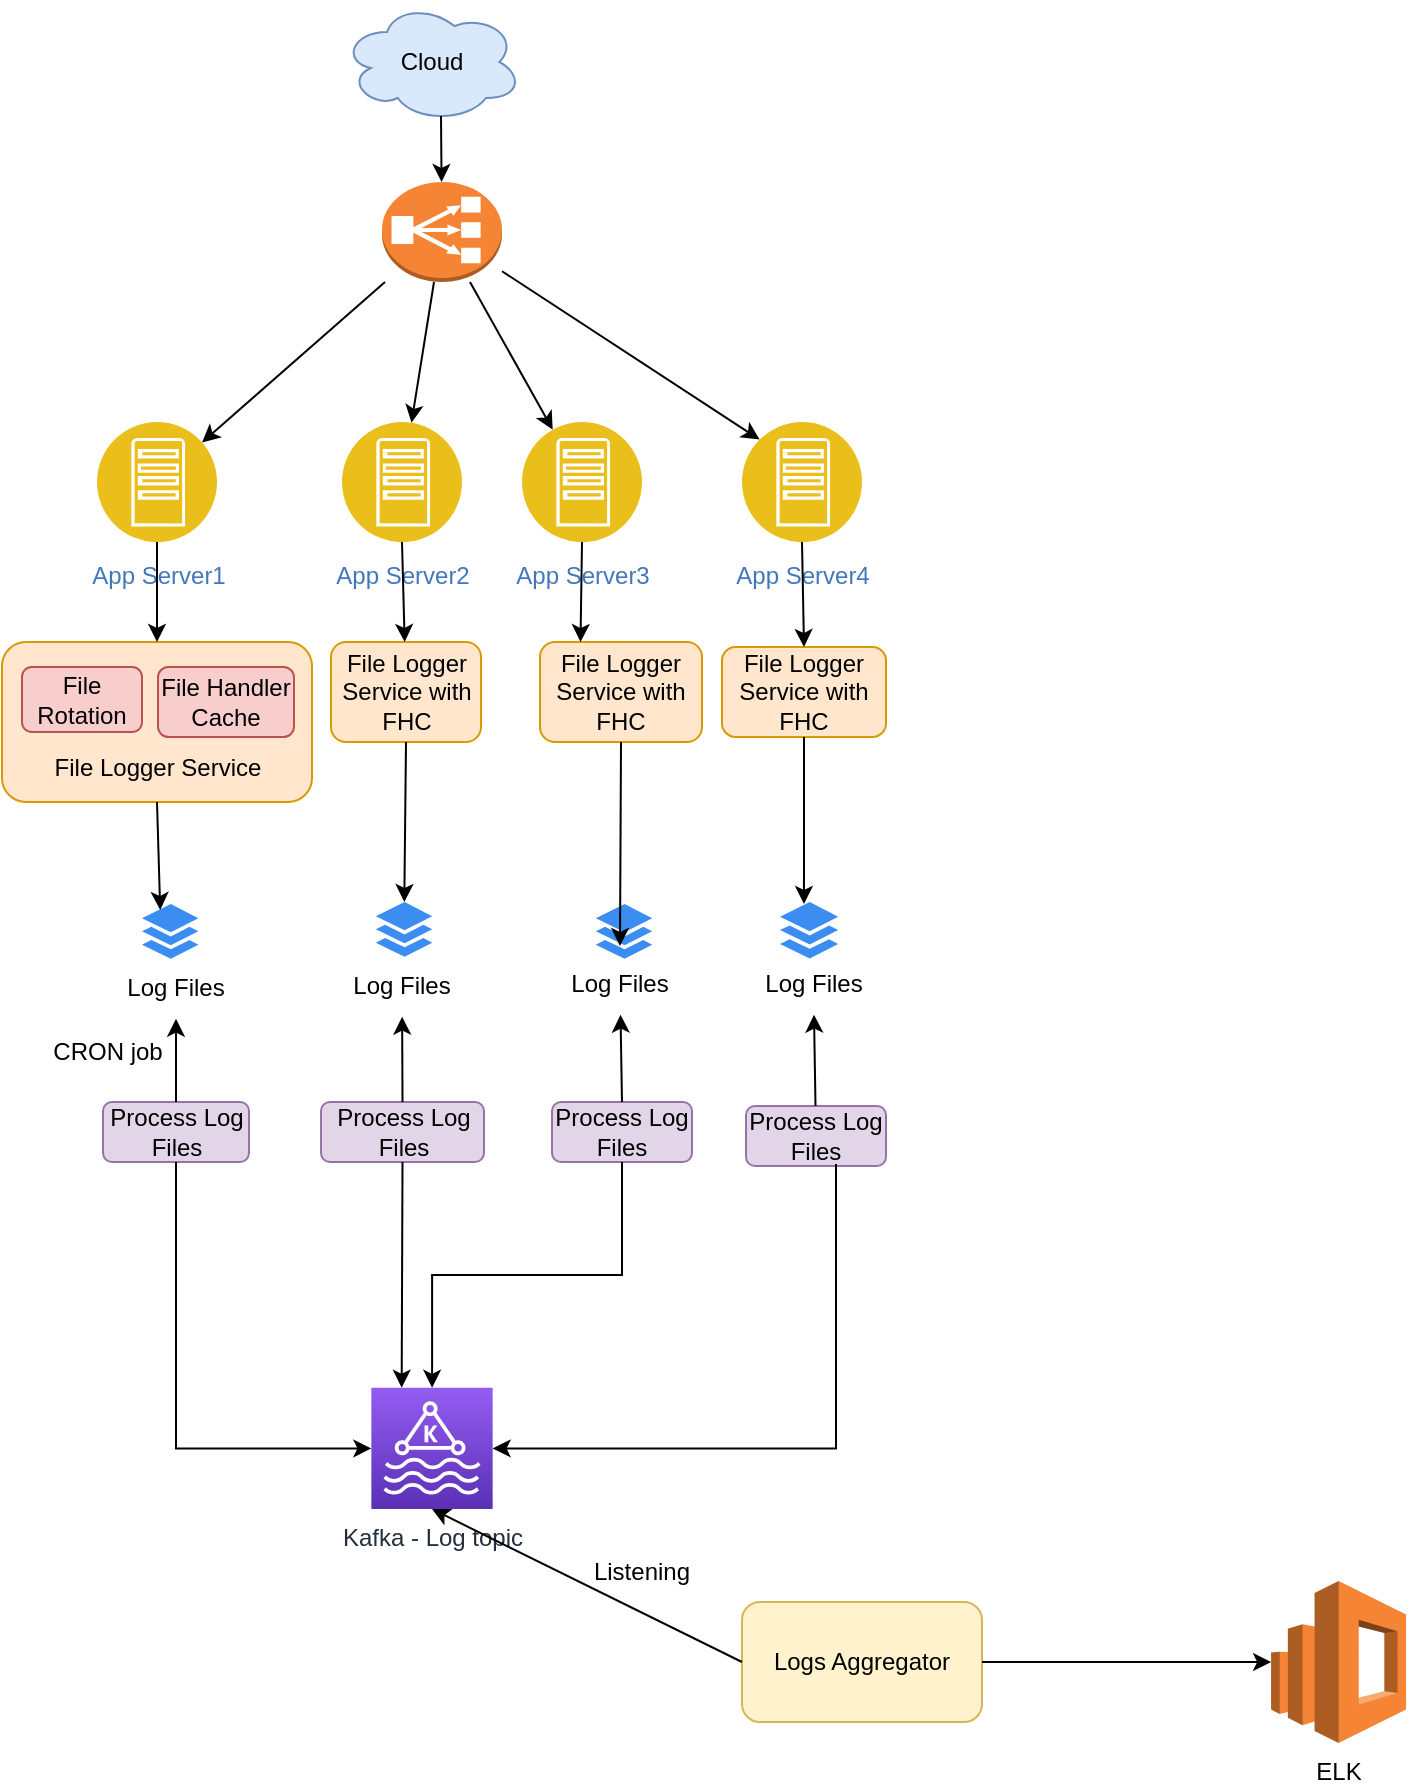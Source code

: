 <mxfile version="20.0.2" type="github">
  <diagram id="lUa3gWWIOQ3Ezx8iIg11" name="Page-1">
    <mxGraphModel dx="786" dy="1523" grid="1" gridSize="10" guides="1" tooltips="1" connect="1" arrows="1" fold="1" page="1" pageScale="1" pageWidth="850" pageHeight="1100" math="0" shadow="0">
      <root>
        <mxCell id="0" />
        <mxCell id="1" parent="0" />
        <mxCell id="HoUSiF2mZgYhkKFjoCLb-3" value="App Server1" style="aspect=fixed;perimeter=ellipsePerimeter;html=1;align=center;shadow=0;dashed=0;fontColor=#4277BB;labelBackgroundColor=#ffffff;fontSize=12;spacingTop=3;image;image=img/lib/ibm/applications/app_server.svg;" parent="1" vertex="1">
          <mxGeometry x="117.5" y="180" width="60" height="60" as="geometry" />
        </mxCell>
        <mxCell id="HoUSiF2mZgYhkKFjoCLb-4" value="" style="endArrow=classic;html=1;rounded=0;" parent="1" source="HoUSiF2mZgYhkKFjoCLb-19" target="HoUSiF2mZgYhkKFjoCLb-3" edge="1">
          <mxGeometry width="50" height="50" relative="1" as="geometry">
            <mxPoint x="271" y="33.04" as="sourcePoint" />
            <mxPoint x="430" y="200" as="targetPoint" />
          </mxGeometry>
        </mxCell>
        <mxCell id="HoUSiF2mZgYhkKFjoCLb-6" value="App Server2" style="aspect=fixed;perimeter=ellipsePerimeter;html=1;align=center;shadow=0;dashed=0;fontColor=#4277BB;labelBackgroundColor=#ffffff;fontSize=12;spacingTop=3;image;image=img/lib/ibm/applications/app_server.svg;" parent="1" vertex="1">
          <mxGeometry x="240" y="180" width="60" height="60" as="geometry" />
        </mxCell>
        <mxCell id="HoUSiF2mZgYhkKFjoCLb-7" value="App Server3" style="aspect=fixed;perimeter=ellipsePerimeter;html=1;align=center;shadow=0;dashed=0;fontColor=#4277BB;labelBackgroundColor=#ffffff;fontSize=12;spacingTop=3;image;image=img/lib/ibm/applications/app_server.svg;" parent="1" vertex="1">
          <mxGeometry x="330" y="180" width="60" height="60" as="geometry" />
        </mxCell>
        <mxCell id="HoUSiF2mZgYhkKFjoCLb-8" value="App Server4" style="aspect=fixed;perimeter=ellipsePerimeter;html=1;align=center;shadow=0;dashed=0;fontColor=#4277BB;labelBackgroundColor=#ffffff;fontSize=12;spacingTop=3;image;image=img/lib/ibm/applications/app_server.svg;" parent="1" vertex="1">
          <mxGeometry x="440" y="180" width="60" height="60" as="geometry" />
        </mxCell>
        <mxCell id="HoUSiF2mZgYhkKFjoCLb-16" value="" style="endArrow=classic;html=1;rounded=0;" parent="1" source="HoUSiF2mZgYhkKFjoCLb-19" target="HoUSiF2mZgYhkKFjoCLb-6" edge="1">
          <mxGeometry width="50" height="50" relative="1" as="geometry">
            <mxPoint x="277.96" y="34" as="sourcePoint" />
            <mxPoint x="430" y="190" as="targetPoint" />
          </mxGeometry>
        </mxCell>
        <mxCell id="HoUSiF2mZgYhkKFjoCLb-17" value="" style="endArrow=classic;html=1;rounded=0;" parent="1" source="HoUSiF2mZgYhkKFjoCLb-19" target="HoUSiF2mZgYhkKFjoCLb-7" edge="1">
          <mxGeometry width="50" height="50" relative="1" as="geometry">
            <mxPoint x="294.779" y="38.768" as="sourcePoint" />
            <mxPoint x="430" y="190" as="targetPoint" />
          </mxGeometry>
        </mxCell>
        <mxCell id="HoUSiF2mZgYhkKFjoCLb-18" value="" style="endArrow=classic;html=1;rounded=0;entryX=0;entryY=0;entryDx=0;entryDy=0;" parent="1" source="HoUSiF2mZgYhkKFjoCLb-19" target="HoUSiF2mZgYhkKFjoCLb-8" edge="1">
          <mxGeometry width="50" height="50" relative="1" as="geometry">
            <mxPoint x="316" y="24" as="sourcePoint" />
            <mxPoint x="430" y="190" as="targetPoint" />
          </mxGeometry>
        </mxCell>
        <mxCell id="HoUSiF2mZgYhkKFjoCLb-19" value="" style="outlineConnect=0;dashed=0;verticalLabelPosition=bottom;verticalAlign=top;align=center;html=1;shape=mxgraph.aws3.classic_load_balancer;fillColor=#F58534;gradientColor=none;" parent="1" vertex="1">
          <mxGeometry x="260" y="60" width="60" height="50" as="geometry" />
        </mxCell>
        <mxCell id="HoUSiF2mZgYhkKFjoCLb-20" value="Cloud" style="ellipse;shape=cloud;whiteSpace=wrap;html=1;fillColor=#dae8fc;strokeColor=#6c8ebf;" parent="1" vertex="1">
          <mxGeometry x="240" y="-30" width="90" height="60" as="geometry" />
        </mxCell>
        <mxCell id="HoUSiF2mZgYhkKFjoCLb-21" value="" style="endArrow=classic;html=1;rounded=0;exitX=0.55;exitY=0.95;exitDx=0;exitDy=0;exitPerimeter=0;" parent="1" source="HoUSiF2mZgYhkKFjoCLb-20" target="HoUSiF2mZgYhkKFjoCLb-19" edge="1">
          <mxGeometry width="50" height="50" relative="1" as="geometry">
            <mxPoint x="380" y="130" as="sourcePoint" />
            <mxPoint x="430" y="80" as="targetPoint" />
          </mxGeometry>
        </mxCell>
        <mxCell id="HoUSiF2mZgYhkKFjoCLb-22" value="" style="sketch=0;html=1;aspect=fixed;strokeColor=none;shadow=0;align=center;verticalAlign=top;fillColor=#3B8DF1;shape=mxgraph.gcp2.files" parent="1" vertex="1">
          <mxGeometry x="140.0" y="421" width="28.2" height="27.34" as="geometry" />
        </mxCell>
        <mxCell id="HoUSiF2mZgYhkKFjoCLb-23" value="Log Files" style="text;html=1;strokeColor=none;fillColor=none;align=center;verticalAlign=middle;whiteSpace=wrap;rounded=0;" parent="1" vertex="1">
          <mxGeometry x="127" y="448.34" width="60" height="30" as="geometry" />
        </mxCell>
        <mxCell id="HoUSiF2mZgYhkKFjoCLb-24" value="" style="sketch=0;html=1;aspect=fixed;strokeColor=none;shadow=0;align=center;verticalAlign=top;fillColor=#3B8DF1;shape=mxgraph.gcp2.files" parent="1" vertex="1">
          <mxGeometry x="256.9" y="420" width="28.2" height="27.34" as="geometry" />
        </mxCell>
        <mxCell id="HoUSiF2mZgYhkKFjoCLb-25" value="Log Files" style="text;html=1;strokeColor=none;fillColor=none;align=center;verticalAlign=middle;whiteSpace=wrap;rounded=0;" parent="1" vertex="1">
          <mxGeometry x="240" y="447.34" width="60" height="30" as="geometry" />
        </mxCell>
        <mxCell id="HoUSiF2mZgYhkKFjoCLb-26" value="" style="sketch=0;html=1;aspect=fixed;strokeColor=none;shadow=0;align=center;verticalAlign=top;fillColor=#3B8DF1;shape=mxgraph.gcp2.files" parent="1" vertex="1">
          <mxGeometry x="366.9" y="421" width="28.2" height="27.34" as="geometry" />
        </mxCell>
        <mxCell id="HoUSiF2mZgYhkKFjoCLb-27" value="Log Files" style="text;html=1;strokeColor=none;fillColor=none;align=center;verticalAlign=middle;whiteSpace=wrap;rounded=0;" parent="1" vertex="1">
          <mxGeometry x="349" y="446.34" width="60" height="30" as="geometry" />
        </mxCell>
        <mxCell id="HoUSiF2mZgYhkKFjoCLb-28" value="" style="sketch=0;html=1;aspect=fixed;strokeColor=none;shadow=0;align=center;verticalAlign=top;fillColor=#3B8DF1;shape=mxgraph.gcp2.files" parent="1" vertex="1">
          <mxGeometry x="459" y="420" width="29.1" height="28.21" as="geometry" />
        </mxCell>
        <mxCell id="HoUSiF2mZgYhkKFjoCLb-29" value="Log Files" style="text;html=1;strokeColor=none;fillColor=none;align=center;verticalAlign=middle;whiteSpace=wrap;rounded=0;" parent="1" vertex="1">
          <mxGeometry x="446" y="446.34" width="60" height="30" as="geometry" />
        </mxCell>
        <mxCell id="HoUSiF2mZgYhkKFjoCLb-30" value="Kafka - Log topic" style="sketch=0;points=[[0,0,0],[0.25,0,0],[0.5,0,0],[0.75,0,0],[1,0,0],[0,1,0],[0.25,1,0],[0.5,1,0],[0.75,1,0],[1,1,0],[0,0.25,0],[0,0.5,0],[0,0.75,0],[1,0.25,0],[1,0.5,0],[1,0.75,0]];outlineConnect=0;fontColor=#232F3E;gradientColor=#945DF2;gradientDirection=north;fillColor=#5A30B5;strokeColor=#ffffff;dashed=0;verticalLabelPosition=bottom;verticalAlign=top;align=center;html=1;fontSize=12;fontStyle=0;aspect=fixed;shape=mxgraph.aws4.resourceIcon;resIcon=mxgraph.aws4.managed_streaming_for_kafka;" parent="1" vertex="1">
          <mxGeometry x="254.67" y="662.88" width="60.66" height="60.66" as="geometry" />
        </mxCell>
        <mxCell id="HoUSiF2mZgYhkKFjoCLb-33" value="" style="rounded=1;whiteSpace=wrap;html=1;fillColor=#ffe6cc;strokeColor=#d79b00;" parent="1" vertex="1">
          <mxGeometry x="70" y="290" width="155" height="80" as="geometry" />
        </mxCell>
        <mxCell id="HoUSiF2mZgYhkKFjoCLb-34" value="File Logger Service with FHC" style="rounded=1;whiteSpace=wrap;html=1;fillColor=#ffe6cc;strokeColor=#d79b00;" parent="1" vertex="1">
          <mxGeometry x="234.5" y="290" width="75" height="50" as="geometry" />
        </mxCell>
        <mxCell id="HoUSiF2mZgYhkKFjoCLb-35" value="File Logger Service with FHC" style="rounded=1;whiteSpace=wrap;html=1;fillColor=#ffe6cc;strokeColor=#d79b00;" parent="1" vertex="1">
          <mxGeometry x="339" y="290" width="81" height="50" as="geometry" />
        </mxCell>
        <mxCell id="HoUSiF2mZgYhkKFjoCLb-36" value="File Logger Service with FHC" style="rounded=1;whiteSpace=wrap;html=1;fillColor=#ffe6cc;strokeColor=#d79b00;" parent="1" vertex="1">
          <mxGeometry x="430" y="292.5" width="82" height="45" as="geometry" />
        </mxCell>
        <mxCell id="HoUSiF2mZgYhkKFjoCLb-38" value="" style="endArrow=classic;html=1;rounded=0;entryX=0.5;entryY=0;entryDx=0;entryDy=0;" parent="1" source="HoUSiF2mZgYhkKFjoCLb-3" target="HoUSiF2mZgYhkKFjoCLb-33" edge="1">
          <mxGeometry width="50" height="50" relative="1" as="geometry">
            <mxPoint x="310" y="330" as="sourcePoint" />
            <mxPoint x="360" y="280" as="targetPoint" />
          </mxGeometry>
        </mxCell>
        <mxCell id="HoUSiF2mZgYhkKFjoCLb-39" value="" style="endArrow=classic;html=1;rounded=0;exitX=0.5;exitY=1;exitDx=0;exitDy=0;" parent="1" source="HoUSiF2mZgYhkKFjoCLb-6" target="HoUSiF2mZgYhkKFjoCLb-34" edge="1">
          <mxGeometry width="50" height="50" relative="1" as="geometry">
            <mxPoint x="310" y="330" as="sourcePoint" />
            <mxPoint x="280" y="290" as="targetPoint" />
          </mxGeometry>
        </mxCell>
        <mxCell id="HoUSiF2mZgYhkKFjoCLb-40" value="" style="endArrow=classic;html=1;rounded=0;exitX=0.5;exitY=1;exitDx=0;exitDy=0;entryX=0.25;entryY=0;entryDx=0;entryDy=0;" parent="1" source="HoUSiF2mZgYhkKFjoCLb-7" target="HoUSiF2mZgYhkKFjoCLb-35" edge="1">
          <mxGeometry width="50" height="50" relative="1" as="geometry">
            <mxPoint x="310" y="330" as="sourcePoint" />
            <mxPoint x="360" y="280" as="targetPoint" />
          </mxGeometry>
        </mxCell>
        <mxCell id="HoUSiF2mZgYhkKFjoCLb-41" value="" style="endArrow=classic;html=1;rounded=0;exitX=0.5;exitY=1;exitDx=0;exitDy=0;entryX=0.5;entryY=0;entryDx=0;entryDy=0;" parent="1" source="HoUSiF2mZgYhkKFjoCLb-8" target="HoUSiF2mZgYhkKFjoCLb-36" edge="1">
          <mxGeometry width="50" height="50" relative="1" as="geometry">
            <mxPoint x="310" y="330" as="sourcePoint" />
            <mxPoint x="360" y="280" as="targetPoint" />
          </mxGeometry>
        </mxCell>
        <mxCell id="HoUSiF2mZgYhkKFjoCLb-43" value="" style="endArrow=classic;html=1;rounded=0;exitX=0.5;exitY=1;exitDx=0;exitDy=0;entryX=0.323;entryY=0.11;entryDx=0;entryDy=0;entryPerimeter=0;" parent="1" source="HoUSiF2mZgYhkKFjoCLb-33" target="HoUSiF2mZgYhkKFjoCLb-22" edge="1">
          <mxGeometry width="50" height="50" relative="1" as="geometry">
            <mxPoint x="310" y="370" as="sourcePoint" />
            <mxPoint x="360" y="320" as="targetPoint" />
          </mxGeometry>
        </mxCell>
        <mxCell id="HoUSiF2mZgYhkKFjoCLb-44" value="" style="endArrow=classic;html=1;rounded=0;exitX=0.5;exitY=1;exitDx=0;exitDy=0;" parent="1" source="HoUSiF2mZgYhkKFjoCLb-34" target="HoUSiF2mZgYhkKFjoCLb-24" edge="1">
          <mxGeometry width="50" height="50" relative="1" as="geometry">
            <mxPoint x="310" y="370" as="sourcePoint" />
            <mxPoint x="360" y="320" as="targetPoint" />
          </mxGeometry>
        </mxCell>
        <mxCell id="HoUSiF2mZgYhkKFjoCLb-45" value="" style="endArrow=classic;html=1;rounded=0;exitX=0.5;exitY=1;exitDx=0;exitDy=0;entryX=0.429;entryY=0.768;entryDx=0;entryDy=0;entryPerimeter=0;" parent="1" source="HoUSiF2mZgYhkKFjoCLb-35" target="HoUSiF2mZgYhkKFjoCLb-26" edge="1">
          <mxGeometry width="50" height="50" relative="1" as="geometry">
            <mxPoint x="310" y="370" as="sourcePoint" />
            <mxPoint x="360" y="320" as="targetPoint" />
          </mxGeometry>
        </mxCell>
        <mxCell id="HoUSiF2mZgYhkKFjoCLb-46" value="" style="endArrow=classic;html=1;rounded=0;exitX=0.5;exitY=1;exitDx=0;exitDy=0;entryX=0.412;entryY=0.035;entryDx=0;entryDy=0;entryPerimeter=0;" parent="1" source="HoUSiF2mZgYhkKFjoCLb-36" target="HoUSiF2mZgYhkKFjoCLb-28" edge="1">
          <mxGeometry width="50" height="50" relative="1" as="geometry">
            <mxPoint x="310" y="370" as="sourcePoint" />
            <mxPoint x="360" y="320" as="targetPoint" />
          </mxGeometry>
        </mxCell>
        <mxCell id="HoUSiF2mZgYhkKFjoCLb-49" value="Logs Aggregator" style="rounded=1;whiteSpace=wrap;html=1;fillColor=#fff2cc;strokeColor=#d6b656;" parent="1" vertex="1">
          <mxGeometry x="440" y="770" width="120" height="60" as="geometry" />
        </mxCell>
        <mxCell id="msZmuTJ63d5FvqLjgsTp-1" value="File Rotation" style="rounded=1;whiteSpace=wrap;html=1;fillColor=#f8cecc;strokeColor=#b85450;" vertex="1" parent="1">
          <mxGeometry x="80" y="302.5" width="60" height="32.5" as="geometry" />
        </mxCell>
        <mxCell id="msZmuTJ63d5FvqLjgsTp-2" value="File Handler Cache" style="rounded=1;whiteSpace=wrap;html=1;fillColor=#f8cecc;strokeColor=#b85450;" vertex="1" parent="1">
          <mxGeometry x="148" y="302.5" width="68" height="35" as="geometry" />
        </mxCell>
        <mxCell id="msZmuTJ63d5FvqLjgsTp-3" value="File Logger Service" style="text;html=1;strokeColor=none;fillColor=none;align=center;verticalAlign=middle;whiteSpace=wrap;rounded=0;" vertex="1" parent="1">
          <mxGeometry x="92.5" y="337.5" width="110" height="30" as="geometry" />
        </mxCell>
        <mxCell id="msZmuTJ63d5FvqLjgsTp-4" value="Process Log Files" style="rounded=1;whiteSpace=wrap;html=1;fillColor=#e1d5e7;strokeColor=#9673a6;" vertex="1" parent="1">
          <mxGeometry x="120.5" y="520" width="73" height="30" as="geometry" />
        </mxCell>
        <mxCell id="msZmuTJ63d5FvqLjgsTp-5" value="" style="endArrow=classic;html=1;rounded=0;exitX=0.5;exitY=0;exitDx=0;exitDy=0;" edge="1" parent="1" source="msZmuTJ63d5FvqLjgsTp-4" target="HoUSiF2mZgYhkKFjoCLb-23">
          <mxGeometry width="50" height="50" relative="1" as="geometry">
            <mxPoint x="380" y="510" as="sourcePoint" />
            <mxPoint x="430" y="460" as="targetPoint" />
          </mxGeometry>
        </mxCell>
        <mxCell id="msZmuTJ63d5FvqLjgsTp-6" value="Process Log Files" style="rounded=1;whiteSpace=wrap;html=1;fillColor=#e1d5e7;strokeColor=#9673a6;" vertex="1" parent="1">
          <mxGeometry x="229.5" y="520" width="81.5" height="30" as="geometry" />
        </mxCell>
        <mxCell id="msZmuTJ63d5FvqLjgsTp-7" value="Process Log Files" style="rounded=1;whiteSpace=wrap;html=1;fillColor=#e1d5e7;strokeColor=#9673a6;" vertex="1" parent="1">
          <mxGeometry x="345" y="520" width="70" height="30" as="geometry" />
        </mxCell>
        <mxCell id="msZmuTJ63d5FvqLjgsTp-8" value="" style="endArrow=classic;html=1;rounded=0;exitX=0.5;exitY=0;exitDx=0;exitDy=0;" edge="1" parent="1" source="msZmuTJ63d5FvqLjgsTp-6" target="HoUSiF2mZgYhkKFjoCLb-25">
          <mxGeometry width="50" height="50" relative="1" as="geometry">
            <mxPoint x="380" y="510" as="sourcePoint" />
            <mxPoint x="430" y="460" as="targetPoint" />
          </mxGeometry>
        </mxCell>
        <mxCell id="msZmuTJ63d5FvqLjgsTp-9" value="" style="endArrow=classic;html=1;rounded=0;exitX=0.5;exitY=0;exitDx=0;exitDy=0;" edge="1" parent="1" source="msZmuTJ63d5FvqLjgsTp-7" target="HoUSiF2mZgYhkKFjoCLb-27">
          <mxGeometry width="50" height="50" relative="1" as="geometry">
            <mxPoint x="380" y="510" as="sourcePoint" />
            <mxPoint x="430" y="460" as="targetPoint" />
          </mxGeometry>
        </mxCell>
        <mxCell id="msZmuTJ63d5FvqLjgsTp-10" value="CRON job" style="text;html=1;strokeColor=none;fillColor=none;align=center;verticalAlign=middle;whiteSpace=wrap;rounded=0;" vertex="1" parent="1">
          <mxGeometry x="92.5" y="480" width="60" height="30" as="geometry" />
        </mxCell>
        <mxCell id="msZmuTJ63d5FvqLjgsTp-11" value="Process Log Files" style="rounded=1;whiteSpace=wrap;html=1;fillColor=#e1d5e7;strokeColor=#9673a6;" vertex="1" parent="1">
          <mxGeometry x="442" y="522" width="70" height="30" as="geometry" />
        </mxCell>
        <mxCell id="msZmuTJ63d5FvqLjgsTp-12" value="" style="endArrow=classic;html=1;rounded=0;entryX=0.5;entryY=1;entryDx=0;entryDy=0;" edge="1" parent="1" source="msZmuTJ63d5FvqLjgsTp-11" target="HoUSiF2mZgYhkKFjoCLb-29">
          <mxGeometry width="50" height="50" relative="1" as="geometry">
            <mxPoint x="380" y="490" as="sourcePoint" />
            <mxPoint x="430" y="440" as="targetPoint" />
          </mxGeometry>
        </mxCell>
        <mxCell id="msZmuTJ63d5FvqLjgsTp-13" value="" style="endArrow=classic;html=1;rounded=0;exitX=0.5;exitY=1;exitDx=0;exitDy=0;entryX=0;entryY=0.5;entryDx=0;entryDy=0;entryPerimeter=0;edgeStyle=orthogonalEdgeStyle;" edge="1" parent="1" source="msZmuTJ63d5FvqLjgsTp-4" target="HoUSiF2mZgYhkKFjoCLb-30">
          <mxGeometry width="50" height="50" relative="1" as="geometry">
            <mxPoint x="380" y="610" as="sourcePoint" />
            <mxPoint x="430" y="560" as="targetPoint" />
          </mxGeometry>
        </mxCell>
        <mxCell id="msZmuTJ63d5FvqLjgsTp-14" value="" style="endArrow=classic;html=1;rounded=0;exitX=0.5;exitY=1;exitDx=0;exitDy=0;entryX=0.25;entryY=0;entryDx=0;entryDy=0;entryPerimeter=0;" edge="1" parent="1" source="msZmuTJ63d5FvqLjgsTp-6" target="HoUSiF2mZgYhkKFjoCLb-30">
          <mxGeometry width="50" height="50" relative="1" as="geometry">
            <mxPoint x="380" y="610" as="sourcePoint" />
            <mxPoint x="430" y="560" as="targetPoint" />
          </mxGeometry>
        </mxCell>
        <mxCell id="msZmuTJ63d5FvqLjgsTp-15" value="" style="endArrow=classic;html=1;rounded=0;exitX=0.5;exitY=1;exitDx=0;exitDy=0;edgeStyle=orthogonalEdgeStyle;" edge="1" parent="1" source="msZmuTJ63d5FvqLjgsTp-7" target="HoUSiF2mZgYhkKFjoCLb-30">
          <mxGeometry width="50" height="50" relative="1" as="geometry">
            <mxPoint x="380" y="610" as="sourcePoint" />
            <mxPoint x="430" y="560" as="targetPoint" />
          </mxGeometry>
        </mxCell>
        <mxCell id="msZmuTJ63d5FvqLjgsTp-17" value="" style="endArrow=classic;html=1;rounded=0;exitX=0.643;exitY=0.967;exitDx=0;exitDy=0;exitPerimeter=0;edgeStyle=orthogonalEdgeStyle;entryX=1;entryY=0.5;entryDx=0;entryDy=0;entryPerimeter=0;" edge="1" parent="1" source="msZmuTJ63d5FvqLjgsTp-11" target="HoUSiF2mZgYhkKFjoCLb-30">
          <mxGeometry width="50" height="50" relative="1" as="geometry">
            <mxPoint x="390" y="560" as="sourcePoint" />
            <mxPoint x="315.12" y="672.88" as="targetPoint" />
          </mxGeometry>
        </mxCell>
        <mxCell id="msZmuTJ63d5FvqLjgsTp-18" value="" style="endArrow=classic;html=1;rounded=0;exitX=0;exitY=0.5;exitDx=0;exitDy=0;entryX=0.5;entryY=1;entryDx=0;entryDy=0;entryPerimeter=0;" edge="1" parent="1" source="HoUSiF2mZgYhkKFjoCLb-49" target="HoUSiF2mZgYhkKFjoCLb-30">
          <mxGeometry width="50" height="50" relative="1" as="geometry">
            <mxPoint x="380" y="660" as="sourcePoint" />
            <mxPoint x="430" y="610" as="targetPoint" />
          </mxGeometry>
        </mxCell>
        <mxCell id="msZmuTJ63d5FvqLjgsTp-19" value="Listening" style="text;html=1;strokeColor=none;fillColor=none;align=center;verticalAlign=middle;whiteSpace=wrap;rounded=0;" vertex="1" parent="1">
          <mxGeometry x="360" y="740" width="60" height="30" as="geometry" />
        </mxCell>
        <mxCell id="msZmuTJ63d5FvqLjgsTp-20" value="ELK" style="outlineConnect=0;dashed=0;verticalLabelPosition=bottom;verticalAlign=top;align=center;html=1;shape=mxgraph.aws3.elasticsearch_service;fillColor=#F58534;gradientColor=none;" vertex="1" parent="1">
          <mxGeometry x="704.55" y="759.5" width="67.5" height="81" as="geometry" />
        </mxCell>
        <mxCell id="msZmuTJ63d5FvqLjgsTp-21" value="" style="endArrow=classic;html=1;rounded=0;exitX=1;exitY=0.5;exitDx=0;exitDy=0;entryX=0;entryY=0.5;entryDx=0;entryDy=0;entryPerimeter=0;" edge="1" parent="1" source="HoUSiF2mZgYhkKFjoCLb-49" target="msZmuTJ63d5FvqLjgsTp-20">
          <mxGeometry width="50" height="50" relative="1" as="geometry">
            <mxPoint x="380" y="710" as="sourcePoint" />
            <mxPoint x="430" y="660" as="targetPoint" />
          </mxGeometry>
        </mxCell>
      </root>
    </mxGraphModel>
  </diagram>
</mxfile>

